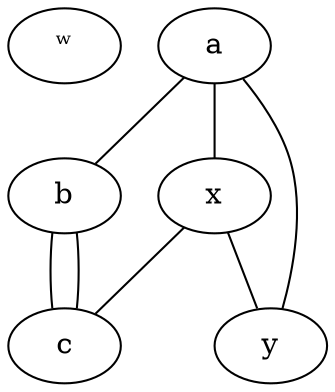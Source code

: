 graph test2147483649 {
ʷ       a -- b -- c;
    b -- c;
       a -- {x y};
       x -- c [w=10.0];
       x -- y [w=5.0,len=3];
}


